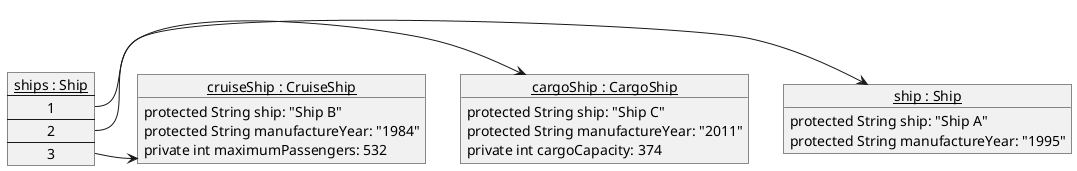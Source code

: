 @startuml

object "<u>ship : Ship</u>" as ship{
    protected String ship: "Ship A"
    protected String manufactureYear: "1995"
}

object "<u>cruiseShip : CruiseShip</u>" as cruiseShip{
    protected String ship: "Ship B"
    protected String manufactureYear: "1984"
    private int maximumPassengers: 532
}

object "<u>cargoShip : CargoShip</u>" as cargoShip{
    protected String ship: "Ship C"
    protected String manufactureYear: "2011"
    private int cargoCapacity: 374
}

map "<u>ships : Ship</u>" as ships{
    1 *-> ship
    2 *-> cargoShip
    3 *-> cruiseShip
}

@enduml